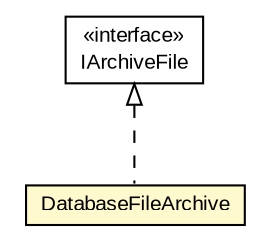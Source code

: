 #!/usr/local/bin/dot
#
# Class diagram 
# Generated by UMLGraph version R5_6-24-gf6e263 (http://www.umlgraph.org/)
#

digraph G {
	edge [fontname="arial",fontsize=10,labelfontname="arial",labelfontsize=10];
	node [fontname="arial",fontsize=10,shape=plaintext];
	nodesep=0.25;
	ranksep=0.5;
	// org.osmdroid.tileprovider.modules.DatabaseFileArchive
	c67144 [label=<<table title="org.osmdroid.tileprovider.modules.DatabaseFileArchive" border="0" cellborder="1" cellspacing="0" cellpadding="2" port="p" bgcolor="lemonChiffon" href="./DatabaseFileArchive.html">
		<tr><td><table border="0" cellspacing="0" cellpadding="1">
<tr><td align="center" balign="center"> DatabaseFileArchive </td></tr>
		</table></td></tr>
		</table>>, URL="./DatabaseFileArchive.html", fontname="arial", fontcolor="black", fontsize=10.0];
	// org.osmdroid.tileprovider.modules.IArchiveFile
	c67146 [label=<<table title="org.osmdroid.tileprovider.modules.IArchiveFile" border="0" cellborder="1" cellspacing="0" cellpadding="2" port="p" href="./IArchiveFile.html">
		<tr><td><table border="0" cellspacing="0" cellpadding="1">
<tr><td align="center" balign="center"> &#171;interface&#187; </td></tr>
<tr><td align="center" balign="center"> IArchiveFile </td></tr>
		</table></td></tr>
		</table>>, URL="./IArchiveFile.html", fontname="arial", fontcolor="black", fontsize=10.0];
	//org.osmdroid.tileprovider.modules.DatabaseFileArchive implements org.osmdroid.tileprovider.modules.IArchiveFile
	c67146:p -> c67144:p [dir=back,arrowtail=empty,style=dashed];
}

